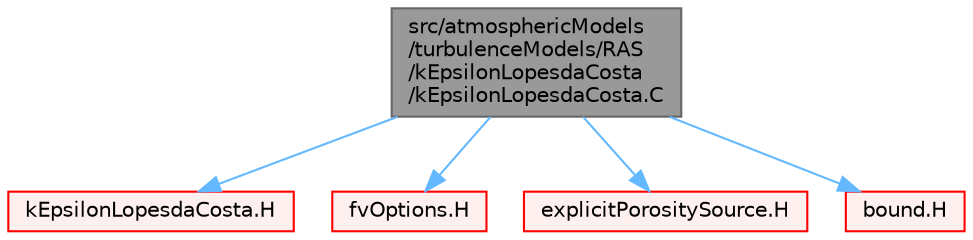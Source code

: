 digraph "src/atmosphericModels/turbulenceModels/RAS/kEpsilonLopesdaCosta/kEpsilonLopesdaCosta.C"
{
 // LATEX_PDF_SIZE
  bgcolor="transparent";
  edge [fontname=Helvetica,fontsize=10,labelfontname=Helvetica,labelfontsize=10];
  node [fontname=Helvetica,fontsize=10,shape=box,height=0.2,width=0.4];
  Node1 [id="Node000001",label="src/atmosphericModels\l/turbulenceModels/RAS\l/kEpsilonLopesdaCosta\l/kEpsilonLopesdaCosta.C",height=0.2,width=0.4,color="gray40", fillcolor="grey60", style="filled", fontcolor="black",tooltip=" "];
  Node1 -> Node2 [id="edge1_Node000001_Node000002",color="steelblue1",style="solid",tooltip=" "];
  Node2 [id="Node000002",label="kEpsilonLopesdaCosta.H",height=0.2,width=0.4,color="red", fillcolor="#FFF0F0", style="filled",URL="$kEpsilonLopesdaCosta_8H.html",tooltip=" "];
  Node1 -> Node401 [id="edge2_Node000001_Node000401",color="steelblue1",style="solid",tooltip=" "];
  Node401 [id="Node000401",label="fvOptions.H",height=0.2,width=0.4,color="red", fillcolor="#FFF0F0", style="filled",URL="$fvOptions_8H.html",tooltip=" "];
  Node1 -> Node405 [id="edge3_Node000001_Node000405",color="steelblue1",style="solid",tooltip=" "];
  Node405 [id="Node000405",label="explicitPorositySource.H",height=0.2,width=0.4,color="red", fillcolor="#FFF0F0", style="filled",URL="$explicitPorositySource_8H.html",tooltip=" "];
  Node1 -> Node434 [id="edge4_Node000001_Node000434",color="steelblue1",style="solid",tooltip=" "];
  Node434 [id="Node000434",label="bound.H",height=0.2,width=0.4,color="red", fillcolor="#FFF0F0", style="filled",URL="$bound_8H.html",tooltip="Bound the given scalar field if it has gone unbounded."];
}

